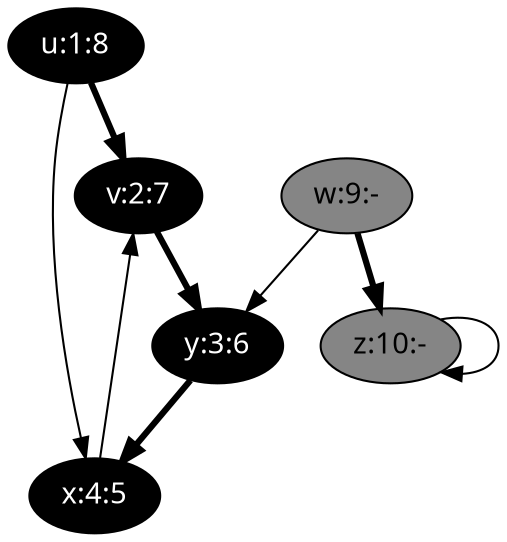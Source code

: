 Digraph {
u [ label="u:1:8" fontcolor=white style=filled fontname="time-bold" fillcolor=black ];
v [ label="v:2:7" fontcolor=white style=filled fontname="time-bold" fillcolor=black ];
w [ label="w:9:-" style=filled fontname="time-bold" fillcolor=gray52 ];
x [ label="x:4:5" fontcolor=white style=filled fontname="time-bold" fillcolor=black ];
y [ label="y:3:6" fontcolor=white style=filled fontname="time-bold" fillcolor=black ];
z [ label="z:10:-" style=filled fontname="time-bold" fillcolor=gray52 ];
u->x[label="", penwidth=1];
u->v[label="", penwidth=3];
v->y[label="", penwidth=3];
w->y[label="", penwidth=1];
w->z[label="", penwidth=3];
x->v[label="", penwidth=1];
y->x[label="", penwidth=3];
z->z[label="", penwidth=1];
}
